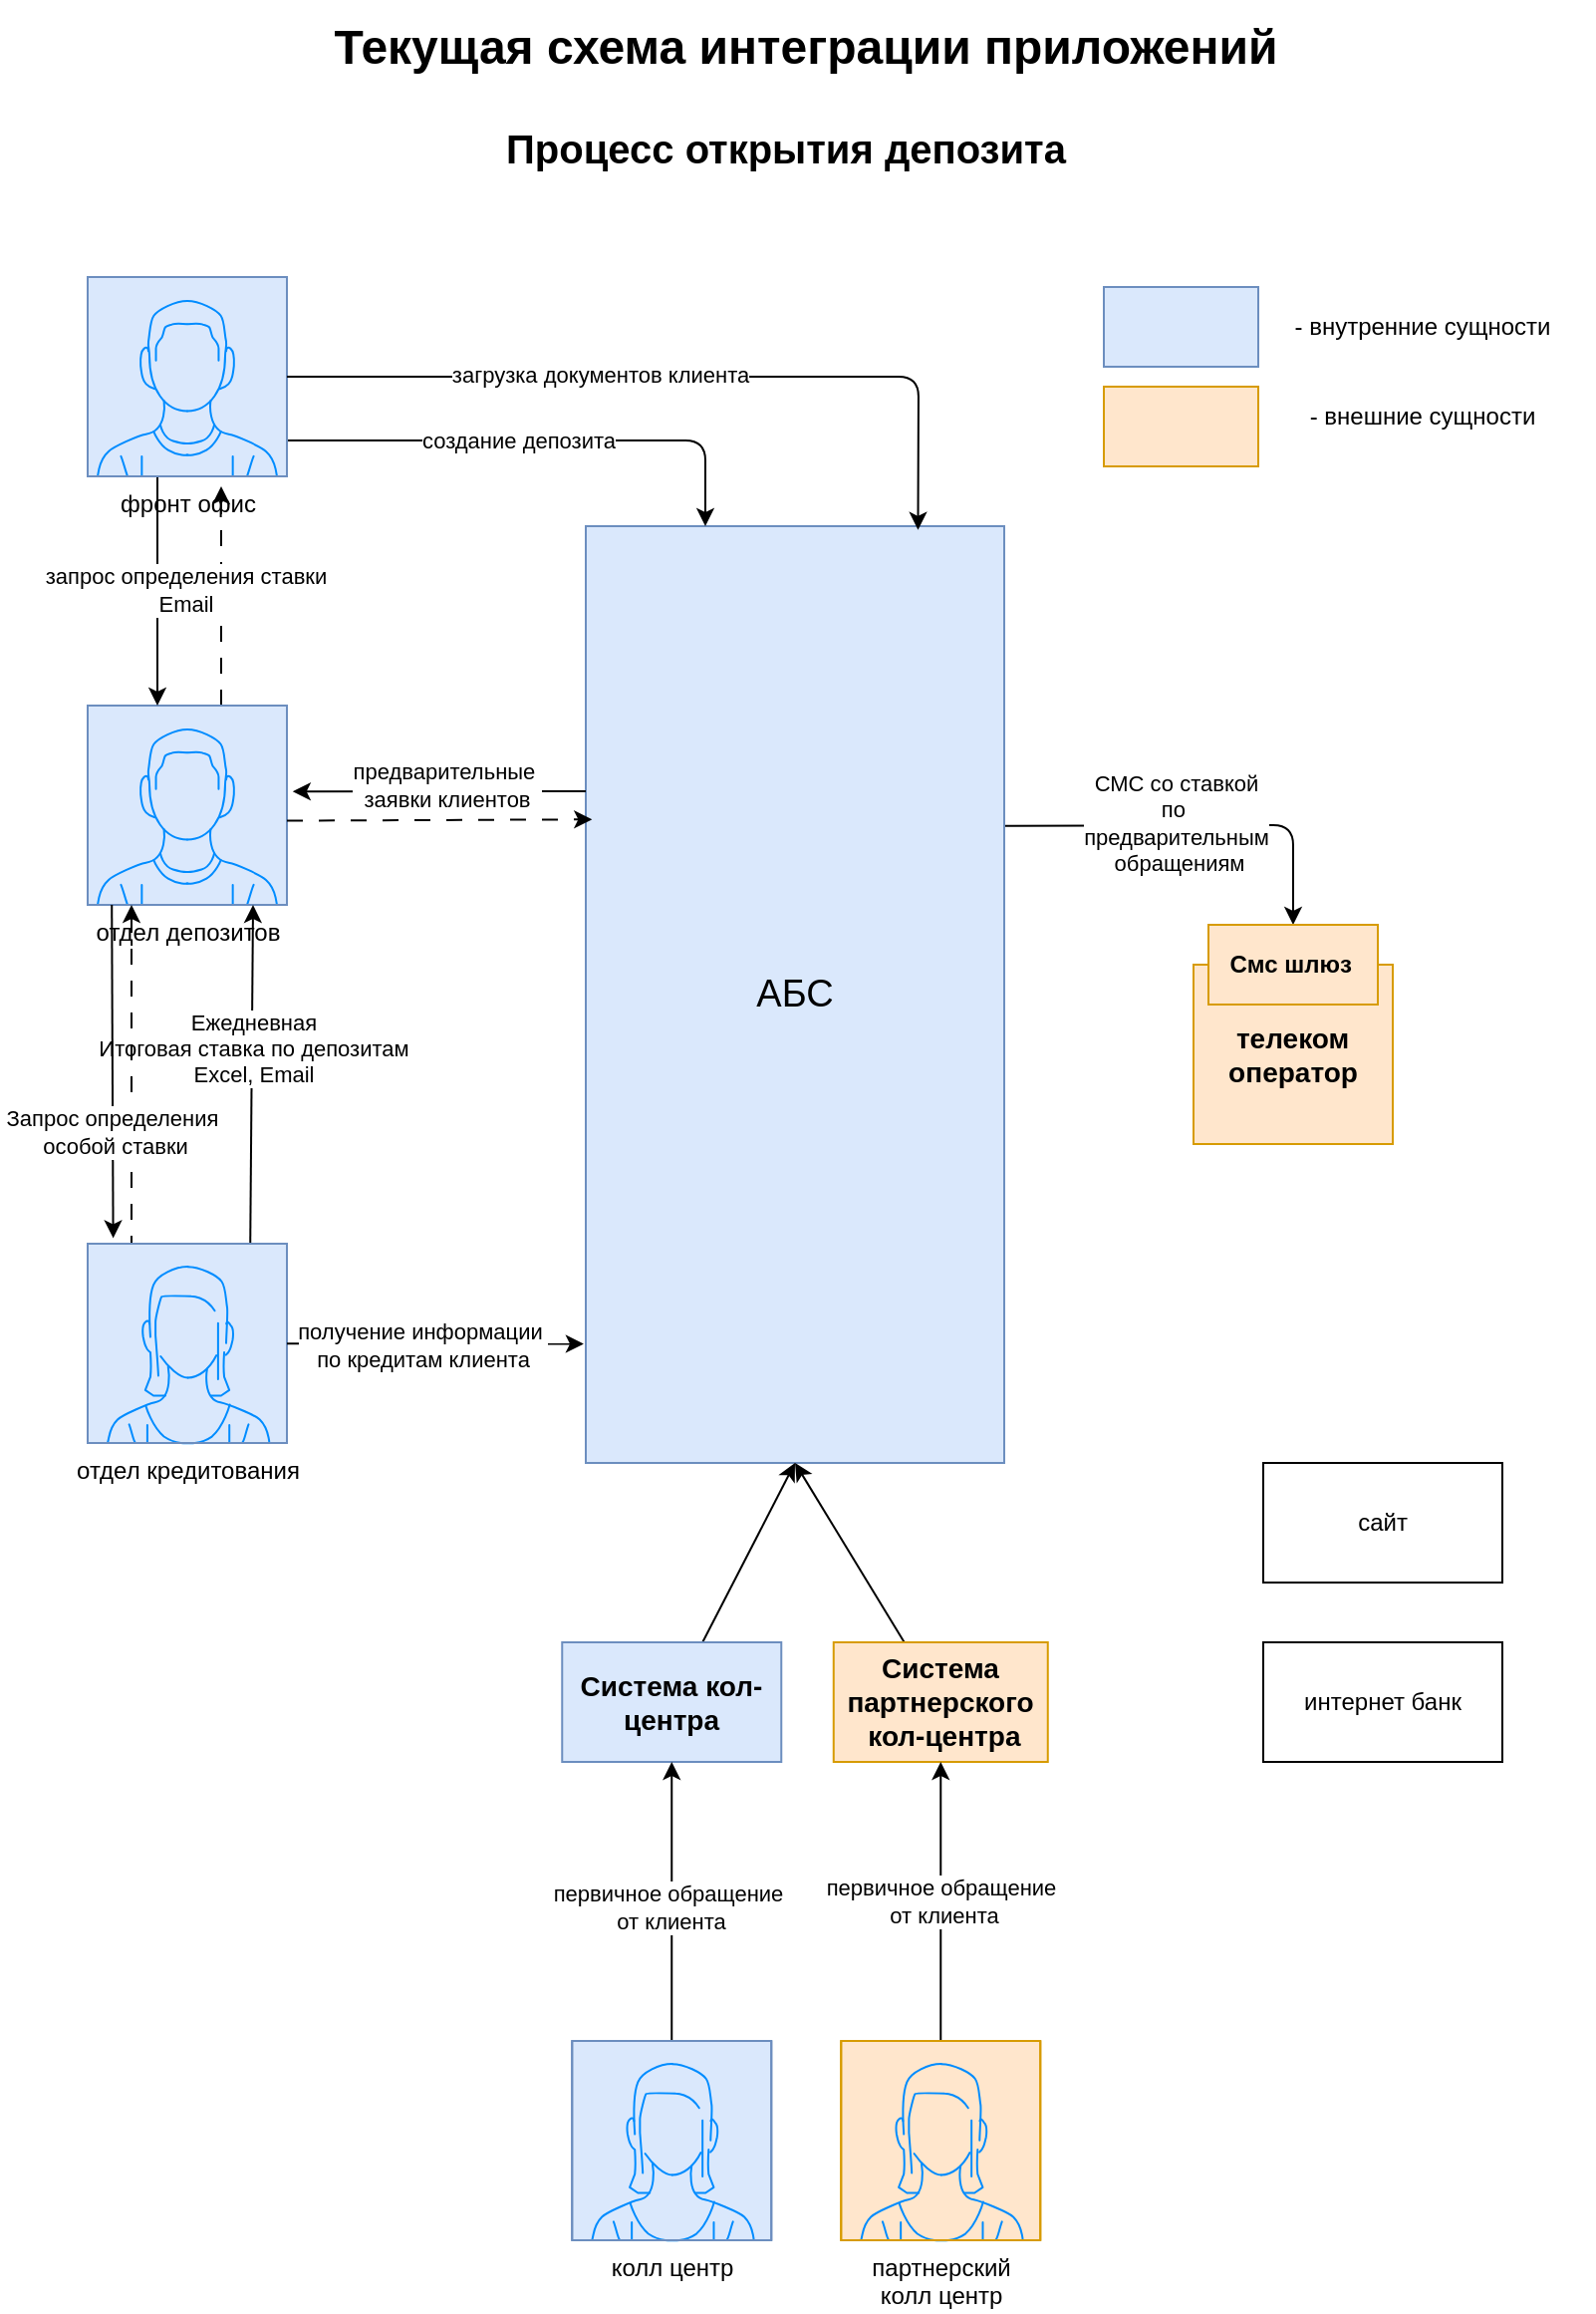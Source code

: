 <mxfile>
    <diagram id="f2XbW67cDf_JNluvIlEn" name="Page-1">
        <mxGraphModel dx="1450" dy="1126" grid="1" gridSize="10" guides="1" tooltips="1" connect="1" arrows="1" fold="1" page="1" pageScale="1" pageWidth="850" pageHeight="1100" math="0" shadow="0">
            <root>
                <mxCell id="0"/>
                <mxCell id="1" parent="0"/>
                <mxCell id="37" style="edgeStyle=none;html=1;entryX=0.5;entryY=0;entryDx=0;entryDy=0;exitX=0.992;exitY=0.32;exitDx=0;exitDy=0;exitPerimeter=0;" edge="1" parent="1" source="2" target="4">
                    <mxGeometry relative="1" as="geometry">
                        <Array as="points">
                            <mxPoint x="675" y="480"/>
                        </Array>
                    </mxGeometry>
                </mxCell>
                <mxCell id="38" value="СМС со ставкой&lt;br&gt;по&amp;nbsp;&lt;br&gt;предварительным&lt;br&gt;&amp;nbsp;обращениям" style="edgeLabel;html=1;align=center;verticalAlign=middle;resizable=0;points=[];" vertex="1" connectable="0" parent="37">
                    <mxGeometry x="-0.123" y="1" relative="1" as="geometry">
                        <mxPoint x="1" as="offset"/>
                    </mxGeometry>
                </mxCell>
                <mxCell id="2" value="&lt;font style=&quot;font-size: 19px;&quot;&gt;АБС&lt;/font&gt;" style="rounded=0;whiteSpace=wrap;html=1;fillColor=#dae8fc;strokeColor=#6c8ebf;" vertex="1" parent="1">
                    <mxGeometry x="320" y="330" width="210" height="470" as="geometry"/>
                </mxCell>
                <mxCell id="3" value="&lt;div align=&quot;left&quot;&gt;&lt;font style=&quot;font-size: 14px;&quot;&gt;&lt;b&gt;&amp;nbsp; &amp;nbsp; &amp;nbsp;телеком&amp;nbsp;&lt;/b&gt;&lt;/font&gt;&lt;/div&gt;&lt;div align=&quot;left&quot;&gt;&lt;font style=&quot;font-size: 14px;&quot;&gt;&lt;b&gt;&amp;nbsp; &amp;nbsp; оператор&lt;/b&gt;&lt;/font&gt;&lt;/div&gt;" style="rounded=0;whiteSpace=wrap;html=1;fillColor=#ffe6cc;strokeColor=#d79b00;align=left;" vertex="1" parent="1">
                    <mxGeometry x="625" y="550" width="100" height="90" as="geometry"/>
                </mxCell>
                <mxCell id="4" value="&lt;b&gt;Смс шлюз&amp;nbsp;&lt;/b&gt;" style="rounded=0;whiteSpace=wrap;html=1;fillColor=#ffe6cc;strokeColor=#d79b00;" vertex="1" parent="1">
                    <mxGeometry x="632.5" y="530" width="85" height="40" as="geometry"/>
                </mxCell>
                <mxCell id="31" style="edgeStyle=none;html=1;entryX=0.5;entryY=1;entryDx=0;entryDy=0;" edge="1" parent="1" source="5" target="2">
                    <mxGeometry relative="1" as="geometry"/>
                </mxCell>
                <mxCell id="5" value="&lt;font style=&quot;font-size: 14px;&quot;&gt;&lt;b&gt;Система кол-центра&lt;/b&gt;&lt;/font&gt;" style="rounded=0;whiteSpace=wrap;html=1;fillColor=#dae8fc;strokeColor=#6c8ebf;" vertex="1" parent="1">
                    <mxGeometry x="308.13" y="890" width="110" height="60" as="geometry"/>
                </mxCell>
                <mxCell id="32" style="edgeStyle=none;html=1;entryX=0.5;entryY=1;entryDx=0;entryDy=0;" edge="1" parent="1" source="6" target="2">
                    <mxGeometry relative="1" as="geometry"/>
                </mxCell>
                <mxCell id="6" value="&lt;div&gt;&lt;font style=&quot;font-size: 14px;&quot;&gt;&lt;b&gt;Система партнерского&lt;/b&gt;&lt;/font&gt;&lt;/div&gt;&lt;div&gt;&lt;font style=&quot;font-size: 14px;&quot;&gt;&lt;b&gt;&amp;nbsp;кол-центра&lt;/b&gt;&lt;/font&gt;&lt;/div&gt;" style="rounded=0;whiteSpace=wrap;html=1;fillColor=#ffe6cc;strokeColor=#d79b00;" vertex="1" parent="1">
                    <mxGeometry x="444.38" y="890" width="107.5" height="60" as="geometry"/>
                </mxCell>
                <mxCell id="7" value="интернет банк" style="rounded=0;whiteSpace=wrap;html=1;" vertex="1" parent="1">
                    <mxGeometry x="660" y="890" width="120" height="60" as="geometry"/>
                </mxCell>
                <mxCell id="8" value="сайт" style="rounded=0;whiteSpace=wrap;html=1;" vertex="1" parent="1">
                    <mxGeometry x="660" y="800" width="120" height="60" as="geometry"/>
                </mxCell>
                <mxCell id="9" value="Текущая схема интеграции приложений" style="text;strokeColor=none;fillColor=none;html=1;fontSize=24;fontStyle=1;verticalAlign=middle;align=center;rounded=0;shadow=1;" vertex="1" parent="1">
                    <mxGeometry x="40" y="70" width="780" height="40" as="geometry"/>
                </mxCell>
                <mxCell id="10" value="&lt;font style=&quot;font-size: 20px;&quot;&gt;Процесс открытия депозита&lt;/font&gt;" style="text;strokeColor=none;fillColor=none;html=1;fontSize=24;fontStyle=1;verticalAlign=middle;align=center;rounded=0;shadow=1;" vertex="1" parent="1">
                    <mxGeometry x="30" y="120" width="780" height="40" as="geometry"/>
                </mxCell>
                <mxCell id="41" style="edgeStyle=none;html=1;dashed=1;dashPattern=8 8;" edge="1" parent="1">
                    <mxGeometry relative="1" as="geometry">
                        <mxPoint x="137" y="310" as="targetPoint"/>
                        <mxPoint x="137" y="420" as="sourcePoint"/>
                    </mxGeometry>
                </mxCell>
                <mxCell id="13" value="отдел депозитов" style="verticalLabelPosition=bottom;shadow=0;dashed=0;align=center;html=1;verticalAlign=top;strokeWidth=1;shape=mxgraph.mockup.containers.userMale;strokeColor=#6c8ebf;strokeColor2=#008cff;fillColor=#dae8fc;" vertex="1" parent="1">
                    <mxGeometry x="70" y="420" width="100" height="100" as="geometry"/>
                </mxCell>
                <mxCell id="25" value="Ежедневная&lt;br&gt;Итоговая ставка по депозитам&lt;br&gt;Excel, Email" style="edgeStyle=none;html=1;exitX=0.816;exitY=0.012;exitDx=0;exitDy=0;exitPerimeter=0;" edge="1" parent="1" source="14">
                    <mxGeometry x="0.163" y="-1" relative="1" as="geometry">
                        <mxPoint x="153" y="640" as="sourcePoint"/>
                        <mxPoint x="153" y="520" as="targetPoint"/>
                        <mxPoint as="offset"/>
                    </mxGeometry>
                </mxCell>
                <mxCell id="44" style="edgeStyle=none;html=1;dashed=1;dashPattern=8 8;" edge="1" parent="1">
                    <mxGeometry relative="1" as="geometry">
                        <mxPoint x="92" y="710" as="sourcePoint"/>
                        <mxPoint x="92" y="520" as="targetPoint"/>
                    </mxGeometry>
                </mxCell>
                <mxCell id="14" value="отдел кредитования" style="verticalLabelPosition=bottom;shadow=0;dashed=0;align=center;html=1;verticalAlign=top;strokeWidth=1;shape=mxgraph.mockup.containers.userFemale;strokeColor=#6c8ebf;strokeColor2=#008cff;fillColor=#dae8fc;" vertex="1" parent="1">
                    <mxGeometry x="70" y="690" width="100" height="100" as="geometry"/>
                </mxCell>
                <mxCell id="26" style="edgeStyle=none;html=1;entryX=0.5;entryY=1;entryDx=0;entryDy=0;" edge="1" parent="1" source="16" target="5">
                    <mxGeometry relative="1" as="geometry"/>
                </mxCell>
                <mxCell id="29" value="первичное обращение&lt;div&gt;&amp;nbsp;от клиента&lt;/div&gt;" style="edgeLabel;html=1;align=center;verticalAlign=middle;resizable=0;points=[];" vertex="1" connectable="0" parent="26">
                    <mxGeometry x="-0.041" y="2" relative="1" as="geometry">
                        <mxPoint as="offset"/>
                    </mxGeometry>
                </mxCell>
                <mxCell id="16" value="колл центр" style="verticalLabelPosition=bottom;shadow=0;dashed=0;align=center;html=1;verticalAlign=top;strokeWidth=1;shape=mxgraph.mockup.containers.userFemale;strokeColor=#6c8ebf;strokeColor2=#008cff;fillColor=#dae8fc;" vertex="1" parent="1">
                    <mxGeometry x="313.13" y="1090" width="100" height="100" as="geometry"/>
                </mxCell>
                <mxCell id="17" value="" style="rounded=0;whiteSpace=wrap;html=1;fillColor=#dae8fc;strokeColor=#6c8ebf;" vertex="1" parent="1">
                    <mxGeometry x="580" y="210" width="77.5" height="40" as="geometry"/>
                </mxCell>
                <mxCell id="27" style="edgeStyle=none;html=1;entryX=0.5;entryY=1;entryDx=0;entryDy=0;" edge="1" parent="1" source="18" target="6">
                    <mxGeometry relative="1" as="geometry"/>
                </mxCell>
                <mxCell id="30" value="&lt;span style=&quot;color: rgb(0, 0, 0);&quot;&gt;первичное обращение&lt;/span&gt;&lt;div&gt;&amp;nbsp;от клиента&lt;/div&gt;" style="edgeLabel;html=1;align=center;verticalAlign=middle;resizable=0;points=[];" vertex="1" connectable="0" parent="27">
                    <mxGeometry x="0.041" relative="1" as="geometry">
                        <mxPoint y="3" as="offset"/>
                    </mxGeometry>
                </mxCell>
                <mxCell id="18" value="партнерский&lt;div&gt;колл центр&lt;/div&gt;" style="verticalLabelPosition=bottom;shadow=0;dashed=0;align=center;html=1;verticalAlign=top;strokeWidth=1;shape=mxgraph.mockup.containers.userFemale;strokeColor=#d79b00;strokeColor2=#008cff;fillColor=#ffe6cc;" vertex="1" parent="1">
                    <mxGeometry x="448.13" y="1090" width="100" height="100" as="geometry"/>
                </mxCell>
                <mxCell id="35" style="edgeStyle=none;html=1;" edge="1" parent="1">
                    <mxGeometry relative="1" as="geometry">
                        <mxPoint x="105" y="305" as="sourcePoint"/>
                        <mxPoint x="105" y="420" as="targetPoint"/>
                    </mxGeometry>
                </mxCell>
                <mxCell id="36" value="запрос определения ставки&lt;br&gt;Email" style="edgeLabel;html=1;align=center;verticalAlign=middle;resizable=0;points=[];" vertex="1" connectable="0" parent="35">
                    <mxGeometry x="-0.009" y="-1" relative="1" as="geometry">
                        <mxPoint x="15" as="offset"/>
                    </mxGeometry>
                </mxCell>
                <mxCell id="46" style="edgeStyle=none;html=1;exitX=0.977;exitY=0.82;exitDx=0;exitDy=0;exitPerimeter=0;" edge="1" parent="1" source="19">
                    <mxGeometry relative="1" as="geometry">
                        <mxPoint x="380" y="330" as="targetPoint"/>
                        <Array as="points">
                            <mxPoint x="380" y="287"/>
                        </Array>
                    </mxGeometry>
                </mxCell>
                <mxCell id="47" value="создание депозита" style="edgeLabel;html=1;align=center;verticalAlign=middle;resizable=0;points=[];" vertex="1" connectable="0" parent="46">
                    <mxGeometry x="-0.076" relative="1" as="geometry">
                        <mxPoint as="offset"/>
                    </mxGeometry>
                </mxCell>
                <mxCell id="19" value="фронт офис" style="verticalLabelPosition=bottom;shadow=0;dashed=0;align=center;html=1;verticalAlign=top;strokeWidth=1;shape=mxgraph.mockup.containers.userMale;strokeColor=#6c8ebf;strokeColor2=#008cff;fillColor=#dae8fc;" vertex="1" parent="1">
                    <mxGeometry x="70" y="205" width="100" height="100" as="geometry"/>
                </mxCell>
                <mxCell id="20" value="" style="rounded=0;whiteSpace=wrap;html=1;fillColor=#ffe6cc;strokeColor=#d79b00;" vertex="1" parent="1">
                    <mxGeometry x="580" y="260" width="77.5" height="40" as="geometry"/>
                </mxCell>
                <mxCell id="23" value="- внутренние сущности" style="text;html=1;align=center;verticalAlign=middle;whiteSpace=wrap;rounded=0;" vertex="1" parent="1">
                    <mxGeometry x="670" y="215" width="140" height="30" as="geometry"/>
                </mxCell>
                <mxCell id="24" value="- внешние сущности" style="text;html=1;align=center;verticalAlign=middle;whiteSpace=wrap;rounded=0;" vertex="1" parent="1">
                    <mxGeometry x="670" y="260" width="140" height="30" as="geometry"/>
                </mxCell>
                <mxCell id="33" style="edgeStyle=none;html=1;entryX=1.029;entryY=0.751;entryDx=0;entryDy=0;entryPerimeter=0;exitX=0;exitY=0.351;exitDx=0;exitDy=0;exitPerimeter=0;" edge="1" parent="1">
                    <mxGeometry relative="1" as="geometry">
                        <mxPoint x="320" y="462.97" as="sourcePoint"/>
                        <mxPoint x="172.9" y="463.1" as="targetPoint"/>
                    </mxGeometry>
                </mxCell>
                <mxCell id="34" value="предварительные&amp;nbsp;&lt;div&gt;заявки клиентов&lt;/div&gt;" style="edgeLabel;html=1;align=center;verticalAlign=middle;resizable=0;points=[];" vertex="1" connectable="0" parent="33">
                    <mxGeometry x="-0.385" y="5" relative="1" as="geometry">
                        <mxPoint x="-25" y="-8" as="offset"/>
                    </mxGeometry>
                </mxCell>
                <mxCell id="42" style="edgeStyle=none;html=1;entryX=0.128;entryY=-0.028;entryDx=0;entryDy=0;entryPerimeter=0;" edge="1" parent="1" target="14">
                    <mxGeometry relative="1" as="geometry">
                        <mxPoint x="82.116" y="520" as="sourcePoint"/>
                        <mxPoint x="82.4" y="642.4" as="targetPoint"/>
                    </mxGeometry>
                </mxCell>
                <mxCell id="43" value="Запрос определения&lt;div&gt;&amp;nbsp;особой ставки&lt;/div&gt;" style="edgeLabel;html=1;align=center;verticalAlign=middle;resizable=0;points=[];" vertex="1" connectable="0" parent="42">
                    <mxGeometry x="0.016" y="-1" relative="1" as="geometry">
                        <mxPoint y="29" as="offset"/>
                    </mxGeometry>
                </mxCell>
                <mxCell id="45" style="edgeStyle=none;html=1;entryX=0.015;entryY=0.296;entryDx=0;entryDy=0;entryPerimeter=0;dashed=1;dashPattern=8 8;" edge="1" parent="1">
                    <mxGeometry relative="1" as="geometry">
                        <mxPoint x="170" y="477.783" as="sourcePoint"/>
                        <mxPoint x="323.15" y="477.12" as="targetPoint"/>
                    </mxGeometry>
                </mxCell>
                <mxCell id="48" style="edgeStyle=none;html=1;entryX=0.794;entryY=0.004;entryDx=0;entryDy=0;entryPerimeter=0;" edge="1" parent="1" source="19" target="2">
                    <mxGeometry relative="1" as="geometry">
                        <Array as="points">
                            <mxPoint x="487" y="255"/>
                        </Array>
                    </mxGeometry>
                </mxCell>
                <mxCell id="49" value="загрузка документов клиента" style="edgeLabel;html=1;align=center;verticalAlign=middle;resizable=0;points=[];" vertex="1" connectable="0" parent="48">
                    <mxGeometry x="-0.202" y="1" relative="1" as="geometry">
                        <mxPoint as="offset"/>
                    </mxGeometry>
                </mxCell>
                <mxCell id="50" style="edgeStyle=none;html=1;entryX=-0.005;entryY=0.873;entryDx=0;entryDy=0;entryPerimeter=0;" edge="1" parent="1" source="14" target="2">
                    <mxGeometry relative="1" as="geometry"/>
                </mxCell>
                <mxCell id="51" value="получение информации&amp;nbsp;&lt;div&gt;по кредитам клиента&lt;/div&gt;" style="edgeLabel;html=1;align=center;verticalAlign=middle;resizable=0;points=[];" vertex="1" connectable="0" parent="50">
                    <mxGeometry x="-0.095" y="-1" relative="1" as="geometry">
                        <mxPoint as="offset"/>
                    </mxGeometry>
                </mxCell>
            </root>
        </mxGraphModel>
    </diagram>
</mxfile>